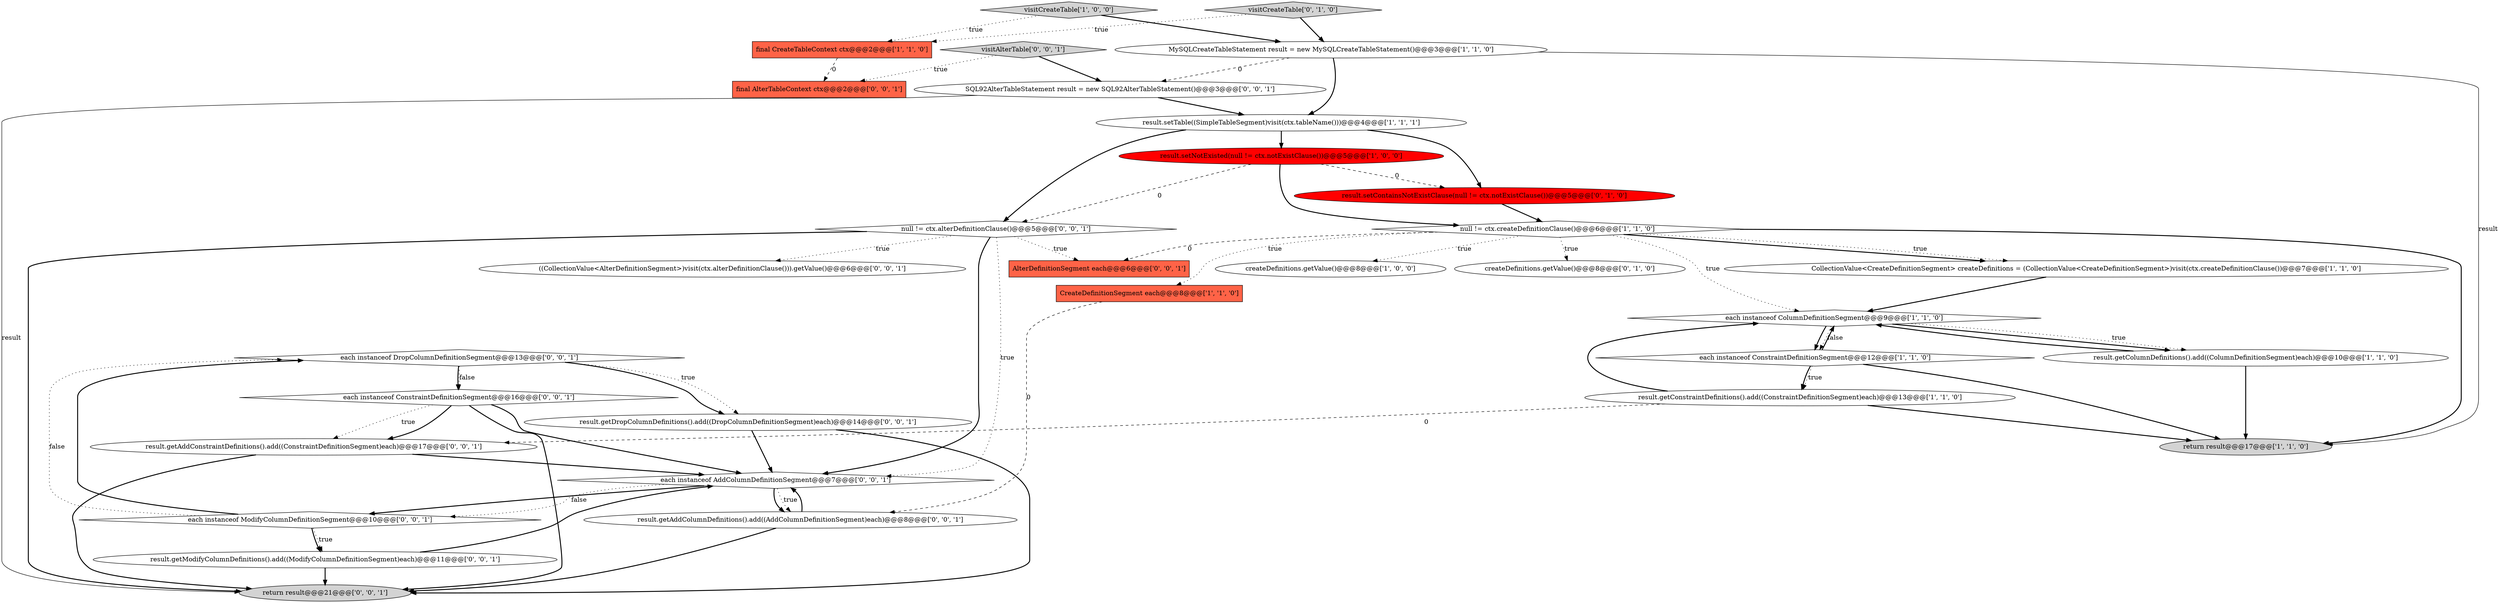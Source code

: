 digraph {
20 [style = filled, label = "each instanceof DropColumnDefinitionSegment@@@13@@@['0', '0', '1']", fillcolor = white, shape = diamond image = "AAA0AAABBB3BBB"];
29 [style = filled, label = "SQL92AlterTableStatement result = new SQL92AlterTableStatement()@@@3@@@['0', '0', '1']", fillcolor = white, shape = ellipse image = "AAA0AAABBB3BBB"];
16 [style = filled, label = "result.setContainsNotExistClause(null != ctx.notExistClause())@@@5@@@['0', '1', '0']", fillcolor = red, shape = ellipse image = "AAA1AAABBB2BBB"];
13 [style = filled, label = "result.getConstraintDefinitions().add((ConstraintDefinitionSegment)each)@@@13@@@['1', '1', '0']", fillcolor = white, shape = ellipse image = "AAA0AAABBB1BBB"];
6 [style = filled, label = "result.setTable((SimpleTableSegment)visit(ctx.tableName()))@@@4@@@['1', '1', '1']", fillcolor = white, shape = ellipse image = "AAA0AAABBB1BBB"];
25 [style = filled, label = "each instanceof ModifyColumnDefinitionSegment@@@10@@@['0', '0', '1']", fillcolor = white, shape = diamond image = "AAA0AAABBB3BBB"];
28 [style = filled, label = "result.getDropColumnDefinitions().add((DropColumnDefinitionSegment)each)@@@14@@@['0', '0', '1']", fillcolor = white, shape = ellipse image = "AAA0AAABBB3BBB"];
8 [style = filled, label = "CreateDefinitionSegment each@@@8@@@['1', '1', '0']", fillcolor = tomato, shape = box image = "AAA0AAABBB1BBB"];
10 [style = filled, label = "CollectionValue<CreateDefinitionSegment> createDefinitions = (CollectionValue<CreateDefinitionSegment>)visit(ctx.createDefinitionClause())@@@7@@@['1', '1', '0']", fillcolor = white, shape = ellipse image = "AAA0AAABBB1BBB"];
4 [style = filled, label = "result.getColumnDefinitions().add((ColumnDefinitionSegment)each)@@@10@@@['1', '1', '0']", fillcolor = white, shape = ellipse image = "AAA0AAABBB1BBB"];
3 [style = filled, label = "each instanceof ConstraintDefinitionSegment@@@12@@@['1', '1', '0']", fillcolor = white, shape = diamond image = "AAA0AAABBB1BBB"];
31 [style = filled, label = "result.getModifyColumnDefinitions().add((ModifyColumnDefinitionSegment)each)@@@11@@@['0', '0', '1']", fillcolor = white, shape = ellipse image = "AAA0AAABBB3BBB"];
23 [style = filled, label = "final AlterTableContext ctx@@@2@@@['0', '0', '1']", fillcolor = tomato, shape = box image = "AAA0AAABBB3BBB"];
21 [style = filled, label = "each instanceof ConstraintDefinitionSegment@@@16@@@['0', '0', '1']", fillcolor = white, shape = diamond image = "AAA0AAABBB3BBB"];
19 [style = filled, label = "result.getAddColumnDefinitions().add((AddColumnDefinitionSegment)each)@@@8@@@['0', '0', '1']", fillcolor = white, shape = ellipse image = "AAA0AAABBB3BBB"];
5 [style = filled, label = "visitCreateTable['1', '0', '0']", fillcolor = lightgray, shape = diamond image = "AAA0AAABBB1BBB"];
11 [style = filled, label = "result.setNotExisted(null != ctx.notExistClause())@@@5@@@['1', '0', '0']", fillcolor = red, shape = ellipse image = "AAA1AAABBB1BBB"];
26 [style = filled, label = "return result@@@21@@@['0', '0', '1']", fillcolor = lightgray, shape = ellipse image = "AAA0AAABBB3BBB"];
14 [style = filled, label = "visitCreateTable['0', '1', '0']", fillcolor = lightgray, shape = diamond image = "AAA0AAABBB2BBB"];
0 [style = filled, label = "createDefinitions.getValue()@@@8@@@['1', '0', '0']", fillcolor = white, shape = ellipse image = "AAA0AAABBB1BBB"];
9 [style = filled, label = "MySQLCreateTableStatement result = new MySQLCreateTableStatement()@@@3@@@['1', '1', '0']", fillcolor = white, shape = ellipse image = "AAA0AAABBB1BBB"];
30 [style = filled, label = "visitAlterTable['0', '0', '1']", fillcolor = lightgray, shape = diamond image = "AAA0AAABBB3BBB"];
24 [style = filled, label = "((CollectionValue<AlterDefinitionSegment>)visit(ctx.alterDefinitionClause())).getValue()@@@6@@@['0', '0', '1']", fillcolor = white, shape = ellipse image = "AAA0AAABBB3BBB"];
15 [style = filled, label = "createDefinitions.getValue()@@@8@@@['0', '1', '0']", fillcolor = white, shape = ellipse image = "AAA0AAABBB2BBB"];
12 [style = filled, label = "null != ctx.createDefinitionClause()@@@6@@@['1', '1', '0']", fillcolor = white, shape = diamond image = "AAA0AAABBB1BBB"];
2 [style = filled, label = "return result@@@17@@@['1', '1', '0']", fillcolor = lightgray, shape = ellipse image = "AAA0AAABBB1BBB"];
17 [style = filled, label = "result.getAddConstraintDefinitions().add((ConstraintDefinitionSegment)each)@@@17@@@['0', '0', '1']", fillcolor = white, shape = ellipse image = "AAA0AAABBB3BBB"];
1 [style = filled, label = "each instanceof ColumnDefinitionSegment@@@9@@@['1', '1', '0']", fillcolor = white, shape = diamond image = "AAA0AAABBB1BBB"];
18 [style = filled, label = "each instanceof AddColumnDefinitionSegment@@@7@@@['0', '0', '1']", fillcolor = white, shape = diamond image = "AAA0AAABBB3BBB"];
7 [style = filled, label = "final CreateTableContext ctx@@@2@@@['1', '1', '0']", fillcolor = tomato, shape = box image = "AAA0AAABBB1BBB"];
27 [style = filled, label = "AlterDefinitionSegment each@@@6@@@['0', '0', '1']", fillcolor = tomato, shape = box image = "AAA0AAABBB3BBB"];
22 [style = filled, label = "null != ctx.alterDefinitionClause()@@@5@@@['0', '0', '1']", fillcolor = white, shape = diamond image = "AAA0AAABBB3BBB"];
22->26 [style = bold, label=""];
1->3 [style = dotted, label="false"];
8->19 [style = dashed, label="0"];
1->4 [style = bold, label=""];
19->18 [style = bold, label=""];
17->26 [style = bold, label=""];
18->25 [style = dotted, label="false"];
28->18 [style = bold, label=""];
22->18 [style = dotted, label="true"];
7->23 [style = dashed, label="0"];
3->1 [style = bold, label=""];
5->9 [style = bold, label=""];
20->21 [style = dotted, label="false"];
6->22 [style = bold, label=""];
12->8 [style = dotted, label="true"];
25->31 [style = dotted, label="true"];
11->16 [style = dashed, label="0"];
29->26 [style = solid, label="result"];
20->28 [style = bold, label=""];
9->2 [style = solid, label="result"];
1->3 [style = bold, label=""];
18->19 [style = bold, label=""];
12->1 [style = dotted, label="true"];
12->15 [style = dotted, label="true"];
18->19 [style = dotted, label="true"];
11->22 [style = dashed, label="0"];
31->18 [style = bold, label=""];
28->26 [style = bold, label=""];
11->12 [style = bold, label=""];
21->17 [style = dotted, label="true"];
1->4 [style = dotted, label="true"];
4->2 [style = bold, label=""];
22->24 [style = dotted, label="true"];
30->29 [style = bold, label=""];
21->18 [style = bold, label=""];
13->1 [style = bold, label=""];
9->6 [style = bold, label=""];
25->31 [style = bold, label=""];
20->21 [style = bold, label=""];
25->20 [style = dotted, label="false"];
29->6 [style = bold, label=""];
12->2 [style = bold, label=""];
25->20 [style = bold, label=""];
12->10 [style = bold, label=""];
22->18 [style = bold, label=""];
31->26 [style = bold, label=""];
21->26 [style = bold, label=""];
9->29 [style = dashed, label="0"];
3->2 [style = bold, label=""];
12->10 [style = dotted, label="true"];
20->28 [style = dotted, label="true"];
6->16 [style = bold, label=""];
5->7 [style = dotted, label="true"];
19->26 [style = bold, label=""];
6->11 [style = bold, label=""];
22->27 [style = dotted, label="true"];
14->7 [style = dotted, label="true"];
30->23 [style = dotted, label="true"];
12->27 [style = dashed, label="0"];
18->25 [style = bold, label=""];
3->13 [style = bold, label=""];
12->0 [style = dotted, label="true"];
14->9 [style = bold, label=""];
4->1 [style = bold, label=""];
13->17 [style = dashed, label="0"];
10->1 [style = bold, label=""];
16->12 [style = bold, label=""];
21->17 [style = bold, label=""];
17->18 [style = bold, label=""];
3->13 [style = dotted, label="true"];
13->2 [style = bold, label=""];
}
